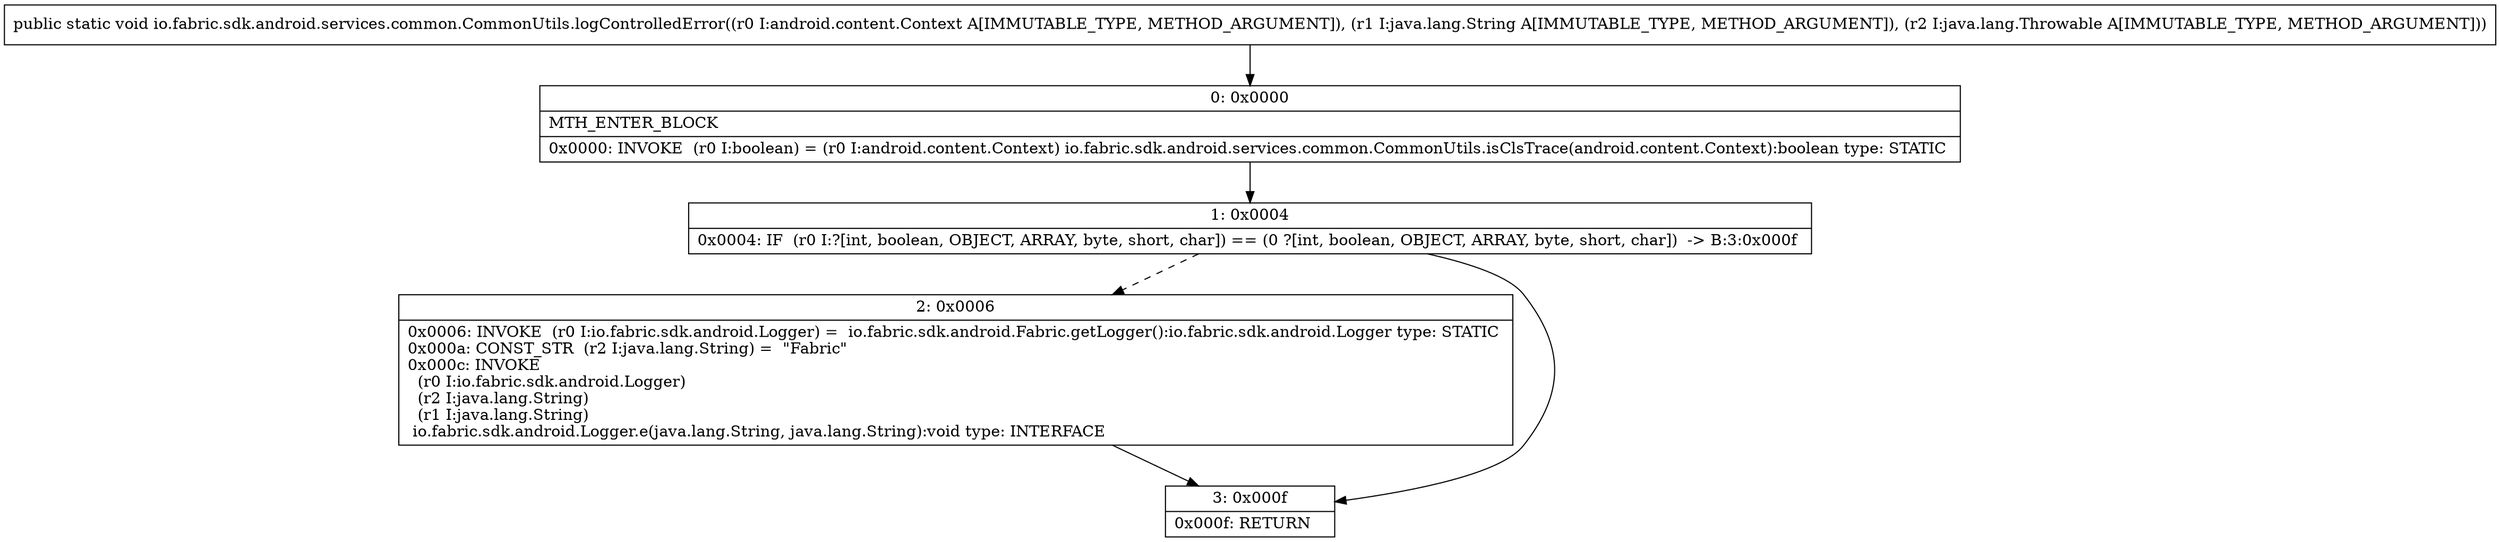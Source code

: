 digraph "CFG forio.fabric.sdk.android.services.common.CommonUtils.logControlledError(Landroid\/content\/Context;Ljava\/lang\/String;Ljava\/lang\/Throwable;)V" {
Node_0 [shape=record,label="{0\:\ 0x0000|MTH_ENTER_BLOCK\l|0x0000: INVOKE  (r0 I:boolean) = (r0 I:android.content.Context) io.fabric.sdk.android.services.common.CommonUtils.isClsTrace(android.content.Context):boolean type: STATIC \l}"];
Node_1 [shape=record,label="{1\:\ 0x0004|0x0004: IF  (r0 I:?[int, boolean, OBJECT, ARRAY, byte, short, char]) == (0 ?[int, boolean, OBJECT, ARRAY, byte, short, char])  \-\> B:3:0x000f \l}"];
Node_2 [shape=record,label="{2\:\ 0x0006|0x0006: INVOKE  (r0 I:io.fabric.sdk.android.Logger) =  io.fabric.sdk.android.Fabric.getLogger():io.fabric.sdk.android.Logger type: STATIC \l0x000a: CONST_STR  (r2 I:java.lang.String) =  \"Fabric\" \l0x000c: INVOKE  \l  (r0 I:io.fabric.sdk.android.Logger)\l  (r2 I:java.lang.String)\l  (r1 I:java.lang.String)\l io.fabric.sdk.android.Logger.e(java.lang.String, java.lang.String):void type: INTERFACE \l}"];
Node_3 [shape=record,label="{3\:\ 0x000f|0x000f: RETURN   \l}"];
MethodNode[shape=record,label="{public static void io.fabric.sdk.android.services.common.CommonUtils.logControlledError((r0 I:android.content.Context A[IMMUTABLE_TYPE, METHOD_ARGUMENT]), (r1 I:java.lang.String A[IMMUTABLE_TYPE, METHOD_ARGUMENT]), (r2 I:java.lang.Throwable A[IMMUTABLE_TYPE, METHOD_ARGUMENT])) }"];
MethodNode -> Node_0;
Node_0 -> Node_1;
Node_1 -> Node_2[style=dashed];
Node_1 -> Node_3;
Node_2 -> Node_3;
}

